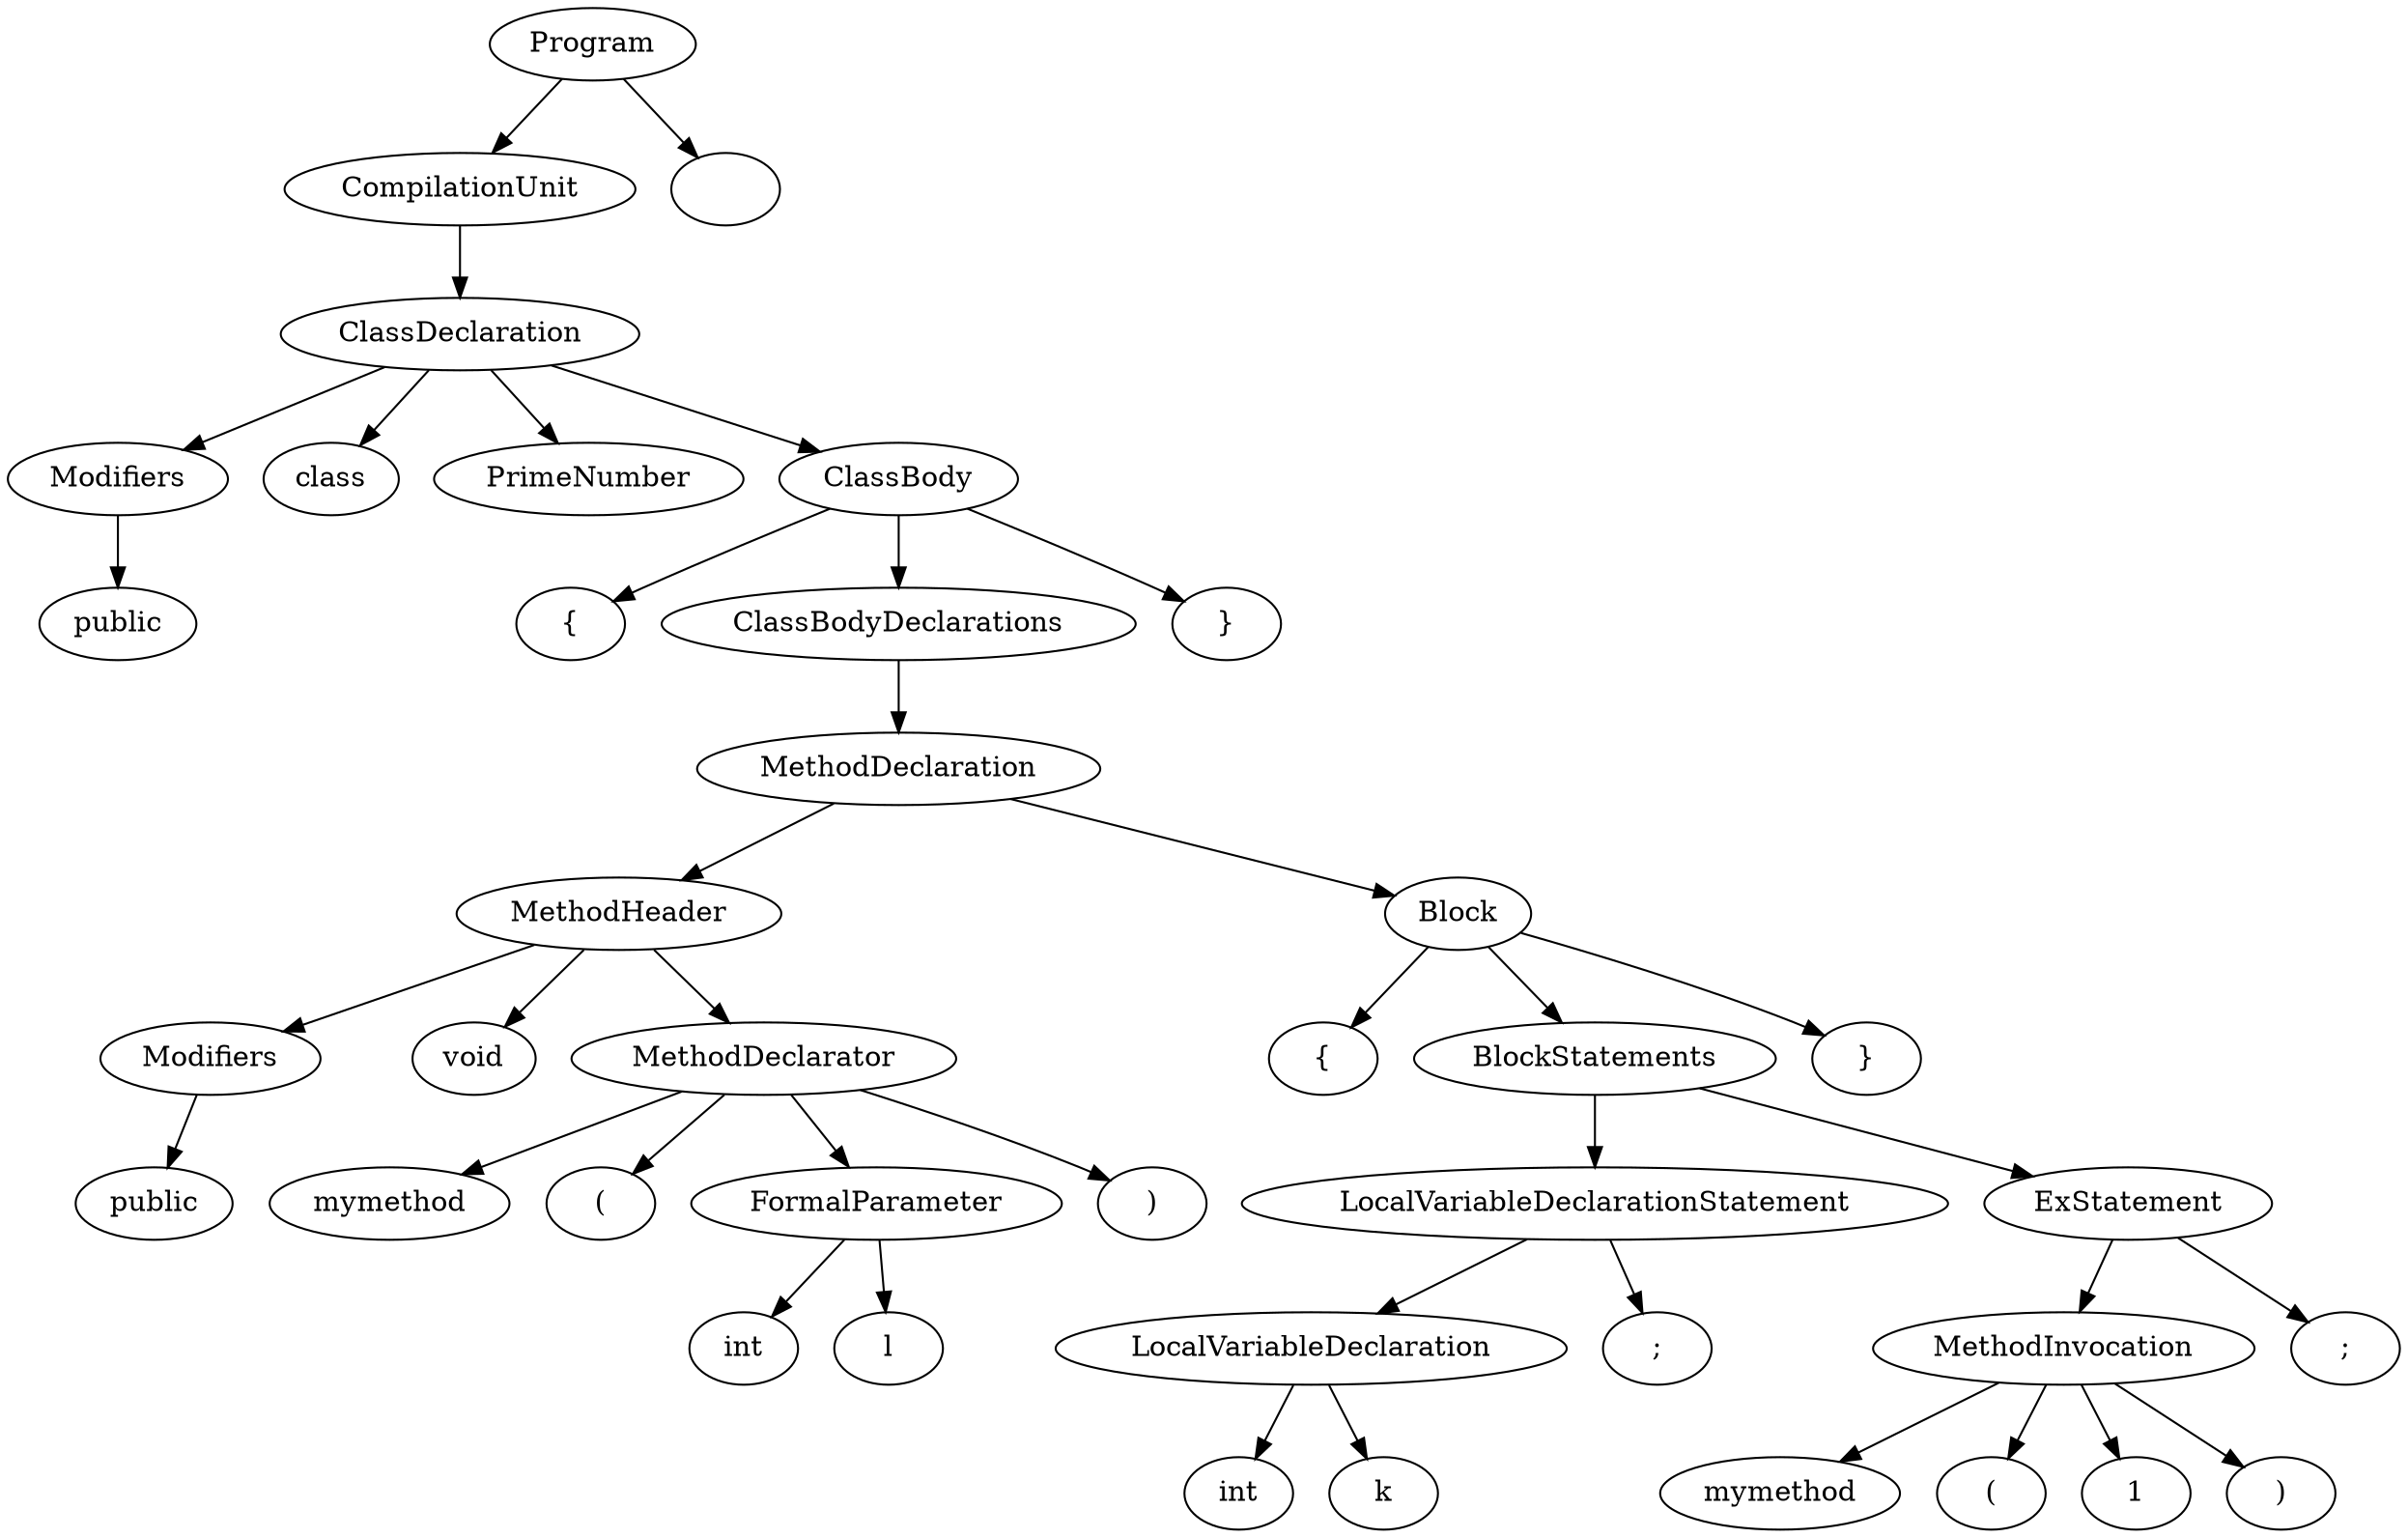digraph G {
n1 [label="public"]
n2 [label="Modifiers"]
n2->n1;
n3 [label="class"]
n4 [label="PrimeNumber"]
n5 [label="{"]
n6 [label="public"]
n7 [label="Modifiers"]
n7->n6;
n8 [label="void"]
n9 [label="mymethod"]
n10 [label="("]
n11 [label="int"]
n12 [label="l"]
n13 [label="FormalParameter"]
n13->n12;
n13->n11;
n14 [label=")"]
n15 [label="MethodDeclarator"]
n15->n14;
n15->n13;
n15->n10;
n15->n9;
n16 [label="MethodHeader"]
n16->n15;
n16->n8;
n16->n7;
n17 [label="{"]
n18 [label="int"]
n19 [label="k"]
n20 [label="LocalVariableDeclaration"]
n20->n19;
n20->n18;
n21 [label=";"]
n22 [label="LocalVariableDeclarationStatement"]
n22->n21;
n22->n20;
n23 [label="mymethod"]
n24 [label="("]
n25 [label="1"]
n26 [label=")"]
n27 [label="MethodInvocation"]
n27->n26;
n27->n25;
n27->n24;
n27->n23;
n28 [label=";"]
n29 [label="ExStatement"]
n29->n28;
n29->n27;
n30 [label="BlockStatements"]
n30->n29;
n30->n22;
n31 [label="}"]
n32 [label="Block"]
n32->n31;
n32->n30;
n32->n17;
n33 [label="MethodDeclaration"]
n33->n32;
n33->n16;
n34 [label="ClassBodyDeclarations"]
n34->n33;
n35 [label="}"]
n36 [label="ClassBody"]
n36->n35;
n36->n34;
n36->n5;
n37 [label="ClassDeclaration"]
n37->n36;
n37->n4;
n37->n3;
n37->n2;
n38 [label="CompilationUnit"]
n38->n37;
n39 [label="Program"]
n39->n40;
n39->n38;
n40 [label=""]
}
